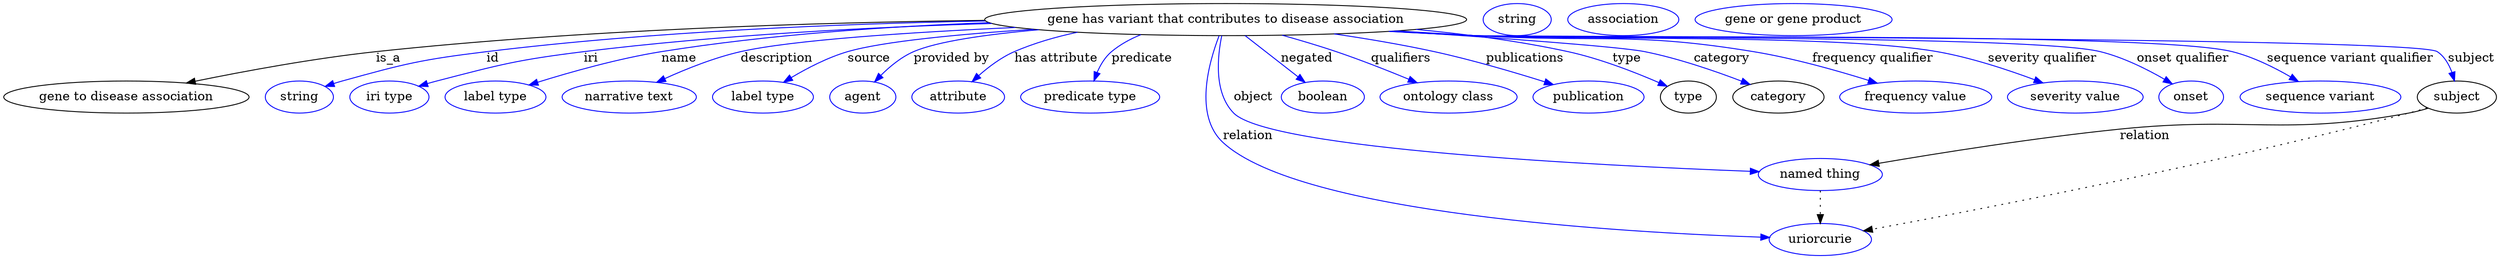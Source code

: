 digraph {
	graph [bb="0,0,2294.7,283"];
	node [label="\N"];
	"gene has variant that contributes to disease association"	 [height=0.5,
		label="gene has variant that contributes to disease association",
		pos="1120.9,265",
		width=5.6689];
	"gene to disease association"	 [height=0.5,
		pos="105.94,178",
		width=2.9428];
	"gene has variant that contributes to disease association" -> "gene to disease association"	 [label=is_a,
		lp="343.94,221.5",
		pos="e,161.88,193.45 924.7,259.97 729.24,254.25 442.88,243.75 332.94,229 278.04,221.64 216.82,207.53 171.81,196.01"];
	id	 [color=blue,
		height=0.5,
		label=string,
		pos="259.94,178",
		width=0.84854];
	"gene has variant that contributes to disease association" -> id	 [color=blue,
		label=id,
		lp="442.44,221.5",
		pos="e,283.76,189.59 928.95,258.84 760.4,252.7 528.29,242.29 436.94,229 374.96,219.98 359.2,216.27 299.94,196 297.69,195.23 295.4,194.38 \
293.1,193.48",
		style=solid];
	iri	 [color=blue,
		height=0.5,
		label="iri type",
		pos="344.94,178",
		width=1.011];
	"gene has variant that contributes to disease association" -> iri	 [color=blue,
		label=iri,
		lp="534.44,221.5",
		pos="e,372.94,189.66 936.22,257.33 792.04,250.68 603.87,240.36 527.94,229 466,219.73 450.69,214.79 390.94,196 388.18,195.13 385.35,194.18 \
382.51,193.18",
		style=solid];
	name	 [color=blue,
		height=0.5,
		label="label type",
		pos="444.94,178",
		width=1.2638];
	"gene has variant that contributes to disease association" -> name	 [color=blue,
		label=name,
		lp="616.44,221.5",
		pos="e,476.59,190.94 937.68,257.03 814.43,250.77 663.47,241.09 600.94,229 561.06,221.29 517.21,206.35 486.19,194.62",
		style=solid];
	description	 [color=blue,
		height=0.5,
		label="narrative text",
		pos="565.94,178",
		width=1.6068];
	"gene has variant that contributes to disease association" -> description	 [color=blue,
		label=description,
		lp="707.44,221.5",
		pos="e,593.67,194.06 939.78,256.68 839.53,250.82 725.62,241.73 676.94,229 651.03,222.22 623.66,209.72 602.59,198.79",
		style=solid];
	source	 [color=blue,
		height=0.5,
		label="label type",
		pos="686.94,178",
		width=1.2638];
	"gene has variant that contributes to disease association" -> source	 [color=blue,
		label=source,
		lp="791.94,221.5",
		pos="e,708.22,193.99 954.91,254.45 882.98,248.51 807.61,240.04 773.94,229 753.59,222.33 732.82,210.38 716.68,199.73",
		style=solid];
	"provided by"	 [color=blue,
		height=0.5,
		label=agent,
		pos="779.94,178",
		width=0.83048];
	"gene has variant that contributes to disease association" -> "provided by"	 [color=blue,
		label="provided by",
		lp="868.94,221.5",
		pos="e,793.28,194.68 963.74,253.48 910.94,247.84 859.49,239.86 835.94,229 822.43,222.77 809.92,212.08 800.17,202.09",
		style=solid];
	"has attribute"	 [color=blue,
		height=0.5,
		label=attribute,
		pos="867.94,178",
		width=1.1193];
	"gene has variant that contributes to disease association" -> "has attribute"	 [color=blue,
		label="has attribute",
		lp="962.44,221.5",
		pos="e,883.4,194.85 1013.3,249.65 978.41,243.63 944.62,236.4 928.94,229 914.88,222.36 901.38,211.69 890.67,201.82",
		style=solid];
	predicate	 [color=blue,
		height=0.5,
		label="predicate type",
		pos="986.94,178",
		width=1.679];
	"gene has variant that contributes to disease association" -> predicate	 [color=blue,
		label=predicate,
		lp="1035.9,221.5",
		pos="e,991.56,196.29 1042.7,248.28 1031.2,243.41 1020.1,237.12 1010.9,229 1004,222.85 998.89,214.26 995.23,205.87",
		style=solid];
	object	 [color=blue,
		height=0.5,
		label="named thing",
		pos="1666.9,91",
		width=1.5346];
	"gene has variant that contributes to disease association" -> object	 [color=blue,
		label=object,
		lp="1146.9,178",
		pos="e,1612.1,94.19 1116.3,246.66 1111.7,223.23 1107.9,182.98 1129.9,160 1162.2,126.4 1466,103.48 1601.9,94.837",
		style=solid];
	relation	 [color=blue,
		height=0.5,
		label=uriorcurie,
		pos="1666.9,18",
		width=1.2638];
	"gene has variant that contributes to disease association" -> relation	 [color=blue,
		label=relation,
		lp="1153.9,134.5",
		pos="e,1622.6,22.671 1113.7,246.97 1111.7,241.31 1109.9,234.98 1108.9,229 1101.5,183.03 1094.3,152.99 1132.9,127 1211.4,74.215 1493,37.397 \
1612.6,23.801",
		style=solid];
	negated	 [color=blue,
		height=0.5,
		label=boolean,
		pos="1210.9,178",
		width=1.0652];
	"gene has variant that contributes to disease association" -> negated	 [color=blue,
		label=negated,
		lp="1193.4,221.5",
		pos="e,1194.1,194.24 1139.6,246.97 1153.3,233.75 1172,215.68 1186.8,201.35",
		style=solid];
	qualifiers	 [color=blue,
		height=0.5,
		label="ontology class",
		pos="1328.9,178",
		width=1.7151];
	"gene has variant that contributes to disease association" -> qualifiers	 [color=blue,
		label=qualifiers,
		lp="1278.9,221.5",
		pos="e,1297,193.65 1171.1,247.47 1186.5,241.83 1203.5,235.39 1218.9,229 1242,219.42 1267.4,207.75 1287.9,197.99",
		style=solid];
	publications	 [color=blue,
		height=0.5,
		label=publication,
		pos="1458.9,178",
		width=1.3902];
	"gene has variant that contributes to disease association" -> publications	 [color=blue,
		label=publications,
		lp="1393.4,221.5",
		pos="e,1424.5,191.23 1217.6,249.14 1247.1,243.59 1279.5,236.77 1308.9,229 1345.1,219.43 1385.2,205.62 1414.9,194.78",
		style=solid];
	type	 [height=0.5,
		pos="1553.9,178",
		width=0.75];
	"gene has variant that contributes to disease association" -> type	 [color=blue,
		label=type,
		lp="1488.9,221.5",
		pos="e,1532.4,189.33 1262.5,251.96 1328.4,245.19 1399.2,236.75 1430.9,229 1463.7,221.03 1499,205.61 1523.3,193.81",
		style=solid];
	category	 [height=0.5,
		pos="1639.9,178",
		width=1.1374];
	"gene has variant that contributes to disease association" -> category	 [color=blue,
		label=category,
		lp="1578.4,221.5",
		pos="e,1611.7,191.23 1265.8,252.32 1369.6,243.1 1493,231.76 1504.9,229 1538.9,221.15 1575.7,206.8 1602.3,195.32",
		style=solid];
	"frequency qualifier"	 [color=blue,
		height=0.5,
		label="frequency value",
		pos="1766.9,178",
		width=1.8776];
	"gene has variant that contributes to disease association" -> "frequency qualifier"	 [color=blue,
		label="frequency qualifier",
		lp="1716.9,221.5",
		pos="e,1728.9,192.92 1266.4,252.35 1289,250.49 1312.1,248.64 1333.9,247 1454.8,237.9 1486.9,251.46 1605.9,229 1645,221.64 1687.8,207.78 \
1719.4,196.37",
		style=solid];
	"severity qualifier"	 [color=blue,
		height=0.5,
		label="severity value",
		pos="1911.9,178",
		width=1.661];
	"gene has variant that contributes to disease association" -> "severity qualifier"	 [color=blue,
		label="severity qualifier",
		lp="1870.4,221.5",
		pos="e,1879.4,193.24 1263.5,252.09 1287,250.21 1311.2,248.43 1333.9,247 1431.4,240.89 1677.2,248.05 1772.9,229 1806.5,222.32 1842.8,208.8 \
1869.8,197.35",
		style=solid];
	"onset qualifier"	 [color=blue,
		height=0.5,
		label=onset,
		pos="2018.9,178",
		width=0.81243];
	"gene has variant that contributes to disease association" -> "onset qualifier"	 [color=blue,
		label="onset qualifier",
		lp="1997.4,221.5",
		pos="e,1999.4,191.57 1262.4,251.98 1286.2,250.09 1310.8,248.33 1333.9,247 1399.1,243.25 1857.8,245.48 1920.9,229 1946,222.47 1971.8,208.65 \
1990.7,197.05",
		style=solid];
	"sequence variant qualifier"	 [color=blue,
		height=0.5,
		label="sequence variant",
		pos="2135.9,178",
		width=1.9318];
	"gene has variant that contributes to disease association" -> "sequence variant qualifier"	 [color=blue,
		label="sequence variant qualifier",
		lp="2146.4,221.5",
		pos="e,2111.9,195.03 1261.5,251.94 1285.6,250.04 1310.5,248.29 1333.9,247 1412.4,242.69 1965,249.13 2040.9,229 2063,223.16 2085.5,211.34 \
2103.2,200.54",
		style=solid];
	subject	 [height=0.5,
		pos="2258.9,178",
		width=0.99297];
	"gene has variant that contributes to disease association" -> subject	 [color=blue,
		label=subject,
		lp="2257.4,221.5",
		pos="e,2251.1,195.57 1260.9,251.89 1285.2,249.97 1310.3,248.24 1333.9,247 1383.2,244.42 2177.1,251.56 2220.9,229 2231.4,223.64 2239.7,\
213.96 2245.8,204.47",
		style=solid];
	object -> relation	 [pos="e,1666.9,36.09 1666.9,72.955 1666.9,64.883 1666.9,55.176 1666.9,46.182",
		style=dotted];
	association_type	 [color=blue,
		height=0.5,
		label=string,
		pos="1373.9,265",
		width=0.84854];
	association_category	 [color=blue,
		height=0.5,
		label=association,
		pos="1472.9,265",
		width=1.3902];
	subject -> object	 [label=relation,
		lp="1968.9,134.5",
		pos="e,1712.9,100.99 2232.4,165.55 2226.7,163.35 2220.7,161.34 2214.9,160 2099.1,133.14 2066,156.64 1947.9,142 1869.3,132.24 1779.2,114.78 \
1722.7,103.04"];
	subject -> relation	 [pos="e,1707.4,26.511 2231.7,166.19 2226.2,163.99 2220.4,161.82 2214.9,160 2034.8,100.11 1814.5,49.755 1717.2,28.642",
		style=dotted];
	"gene has variant that contributes to disease association_subject"	 [color=blue,
		height=0.5,
		label="gene or gene product",
		pos="1625.9,265",
		width=2.3651];
}
